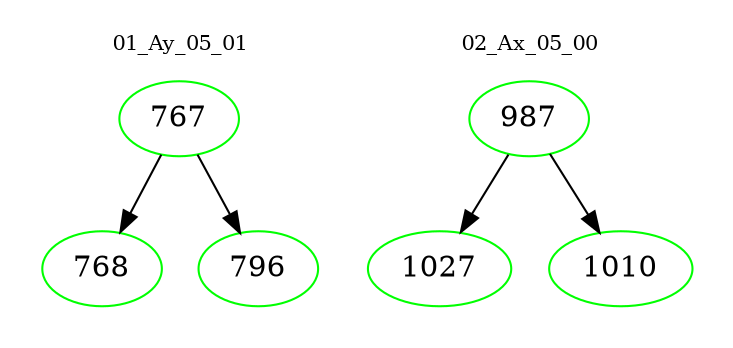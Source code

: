 digraph{
subgraph cluster_0 {
color = white
label = "01_Ay_05_01";
fontsize=10;
T0_767 [label="767", color="green"]
T0_767 -> T0_768 [color="black"]
T0_768 [label="768", color="green"]
T0_767 -> T0_796 [color="black"]
T0_796 [label="796", color="green"]
}
subgraph cluster_1 {
color = white
label = "02_Ax_05_00";
fontsize=10;
T1_987 [label="987", color="green"]
T1_987 -> T1_1027 [color="black"]
T1_1027 [label="1027", color="green"]
T1_987 -> T1_1010 [color="black"]
T1_1010 [label="1010", color="green"]
}
}
